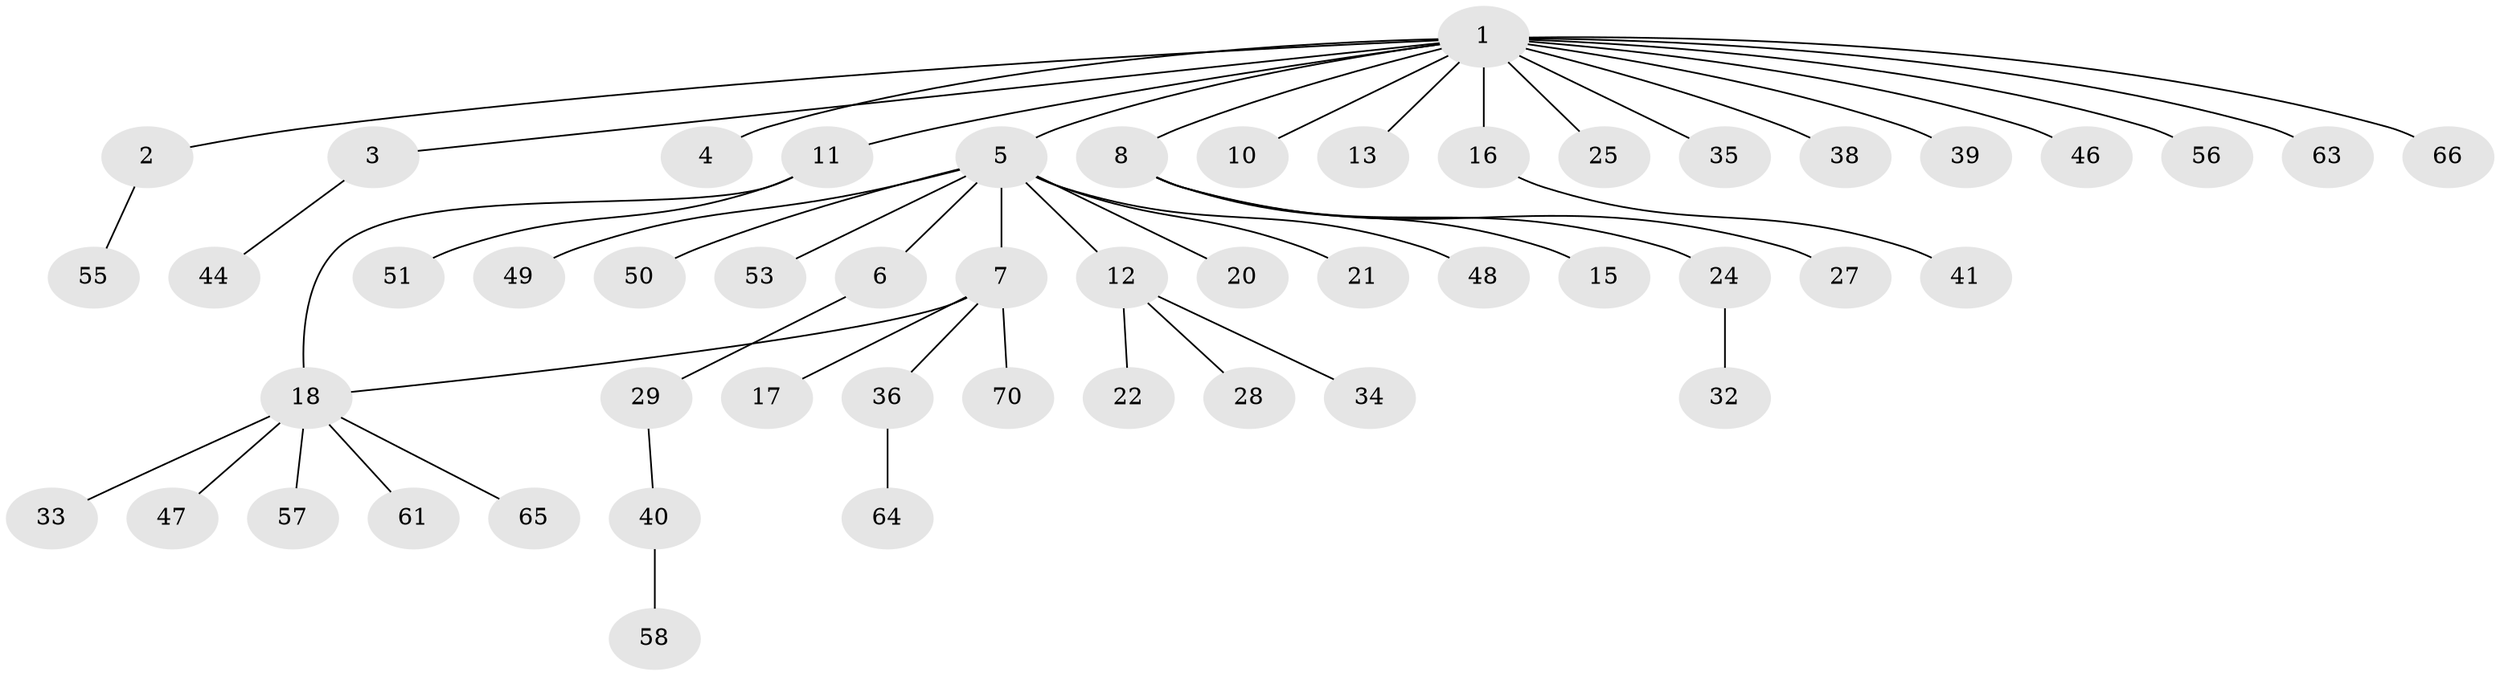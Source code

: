 // Generated by graph-tools (version 1.1) at 2025/51/02/27/25 19:51:57]
// undirected, 51 vertices, 51 edges
graph export_dot {
graph [start="1"]
  node [color=gray90,style=filled];
  1 [super="+19"];
  2;
  3 [super="+23"];
  4;
  5 [super="+14"];
  6 [super="+43"];
  7 [super="+30"];
  8 [super="+9"];
  10;
  11 [super="+45"];
  12 [super="+26"];
  13;
  15 [super="+37"];
  16 [super="+31"];
  17;
  18 [super="+42"];
  20 [super="+69"];
  21;
  22 [super="+62"];
  24 [super="+67"];
  25;
  27;
  28;
  29 [super="+60"];
  32;
  33;
  34;
  35;
  36;
  38 [super="+52"];
  39;
  40 [super="+59"];
  41 [super="+54"];
  44;
  46;
  47;
  48;
  49;
  50;
  51;
  53 [super="+68"];
  55;
  56;
  57;
  58;
  61;
  63;
  64;
  65;
  66;
  70;
  1 -- 2;
  1 -- 3;
  1 -- 4;
  1 -- 5;
  1 -- 8;
  1 -- 10;
  1 -- 11;
  1 -- 13;
  1 -- 16;
  1 -- 25;
  1 -- 35;
  1 -- 38;
  1 -- 39;
  1 -- 46;
  1 -- 56;
  1 -- 63;
  1 -- 66;
  2 -- 55;
  3 -- 44;
  5 -- 6;
  5 -- 7;
  5 -- 12;
  5 -- 20;
  5 -- 21;
  5 -- 48;
  5 -- 49;
  5 -- 50;
  5 -- 53;
  6 -- 29;
  7 -- 17;
  7 -- 18;
  7 -- 36;
  7 -- 70;
  8 -- 15;
  8 -- 24;
  8 -- 27;
  11 -- 51;
  11 -- 18;
  12 -- 22;
  12 -- 28;
  12 -- 34;
  16 -- 41;
  18 -- 33;
  18 -- 47;
  18 -- 61;
  18 -- 65;
  18 -- 57;
  24 -- 32;
  29 -- 40;
  36 -- 64;
  40 -- 58;
}
